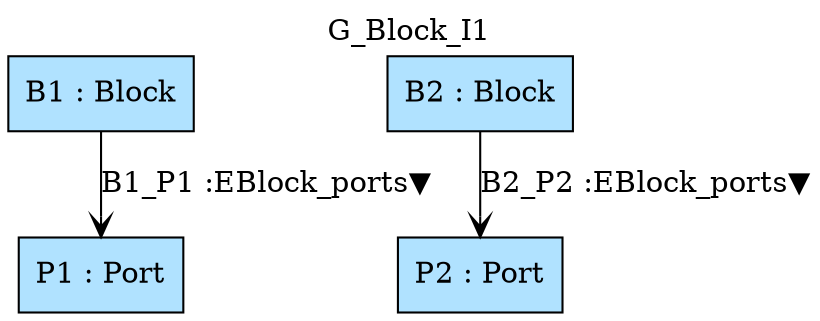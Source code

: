digraph {graph[label=G_Block_I1,labelloc=tl,labelfontsize=12];
"B1"[shape=box,fillcolor=lightskyblue1,style = filled,label="B1 : Block"];
"P1"[shape=box,fillcolor=lightskyblue1,style = filled,label="P1 : Port"];
"B2"[shape=box,fillcolor=lightskyblue1,style = filled,label="B2 : Block"];
"P2"[shape=box,fillcolor=lightskyblue1,style = filled,label="P2 : Port"];

"B1"->"P1"[label="B1_P1 :EBlock_ports▼",arrowhead=vee];
"B2"->"P2"[label="B2_P2 :EBlock_ports▼",arrowhead=vee];
}